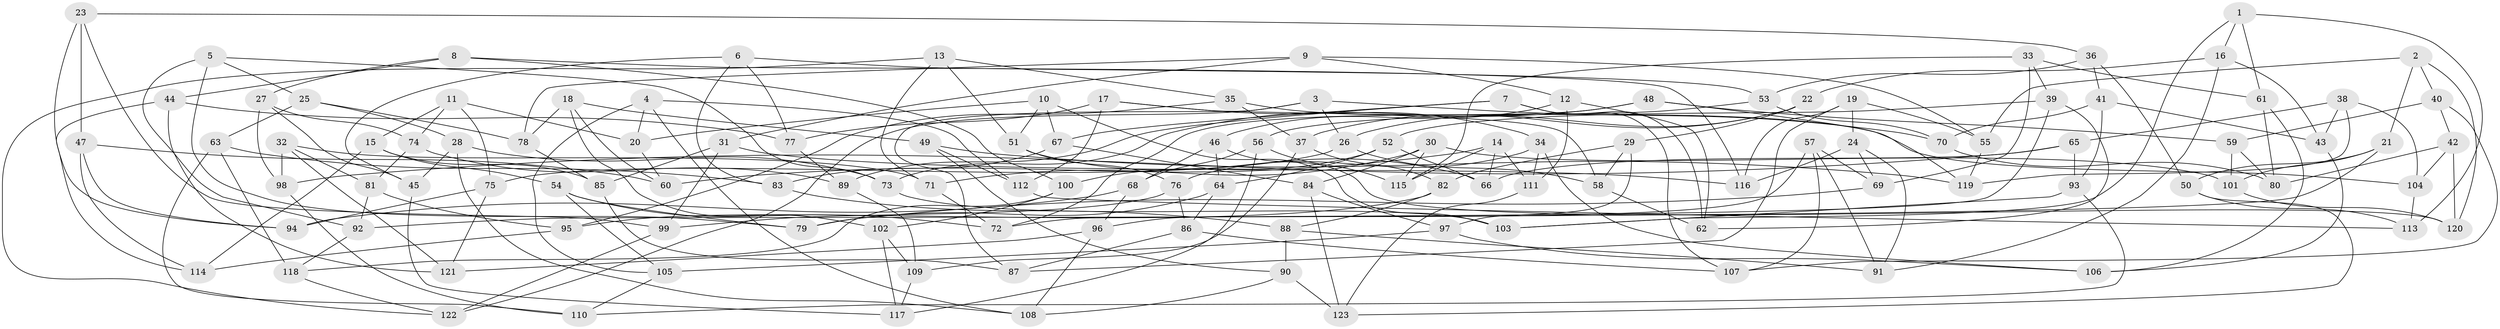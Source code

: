 // coarse degree distribution, {5: 0.1111111111111111, 3: 0.2777777777777778, 6: 0.1111111111111111, 4: 0.16666666666666666, 9: 0.05555555555555555, 11: 0.027777777777777776, 8: 0.05555555555555555, 16: 0.027777777777777776, 7: 0.05555555555555555, 10: 0.08333333333333333, 13: 0.027777777777777776}
// Generated by graph-tools (version 1.1) at 2025/01/03/04/25 22:01:11]
// undirected, 123 vertices, 246 edges
graph export_dot {
graph [start="1"]
  node [color=gray90,style=filled];
  1;
  2;
  3;
  4;
  5;
  6;
  7;
  8;
  9;
  10;
  11;
  12;
  13;
  14;
  15;
  16;
  17;
  18;
  19;
  20;
  21;
  22;
  23;
  24;
  25;
  26;
  27;
  28;
  29;
  30;
  31;
  32;
  33;
  34;
  35;
  36;
  37;
  38;
  39;
  40;
  41;
  42;
  43;
  44;
  45;
  46;
  47;
  48;
  49;
  50;
  51;
  52;
  53;
  54;
  55;
  56;
  57;
  58;
  59;
  60;
  61;
  62;
  63;
  64;
  65;
  66;
  67;
  68;
  69;
  70;
  71;
  72;
  73;
  74;
  75;
  76;
  77;
  78;
  79;
  80;
  81;
  82;
  83;
  84;
  85;
  86;
  87;
  88;
  89;
  90;
  91;
  92;
  93;
  94;
  95;
  96;
  97;
  98;
  99;
  100;
  101;
  102;
  103;
  104;
  105;
  106;
  107;
  108;
  109;
  110;
  111;
  112;
  113;
  114;
  115;
  116;
  117;
  118;
  119;
  120;
  121;
  122;
  123;
  1 -- 61;
  1 -- 113;
  1 -- 16;
  1 -- 103;
  2 -- 40;
  2 -- 21;
  2 -- 55;
  2 -- 120;
  3 -- 26;
  3 -- 70;
  3 -- 87;
  3 -- 122;
  4 -- 20;
  4 -- 108;
  4 -- 105;
  4 -- 112;
  5 -- 25;
  5 -- 79;
  5 -- 92;
  5 -- 73;
  6 -- 77;
  6 -- 45;
  6 -- 53;
  6 -- 83;
  7 -- 89;
  7 -- 67;
  7 -- 62;
  7 -- 107;
  8 -- 44;
  8 -- 27;
  8 -- 100;
  8 -- 116;
  9 -- 55;
  9 -- 12;
  9 -- 31;
  9 -- 78;
  10 -- 51;
  10 -- 20;
  10 -- 103;
  10 -- 67;
  11 -- 75;
  11 -- 20;
  11 -- 74;
  11 -- 15;
  12 -- 111;
  12 -- 62;
  12 -- 46;
  13 -- 71;
  13 -- 122;
  13 -- 51;
  13 -- 35;
  14 -- 115;
  14 -- 111;
  14 -- 66;
  14 -- 60;
  15 -- 85;
  15 -- 54;
  15 -- 114;
  16 -- 43;
  16 -- 91;
  16 -- 22;
  17 -- 34;
  17 -- 58;
  17 -- 112;
  17 -- 77;
  18 -- 78;
  18 -- 60;
  18 -- 102;
  18 -- 49;
  19 -- 116;
  19 -- 55;
  19 -- 87;
  19 -- 24;
  20 -- 60;
  21 -- 92;
  21 -- 50;
  21 -- 101;
  22 -- 37;
  22 -- 29;
  22 -- 26;
  23 -- 36;
  23 -- 99;
  23 -- 47;
  23 -- 94;
  24 -- 69;
  24 -- 91;
  24 -- 116;
  25 -- 63;
  25 -- 28;
  25 -- 78;
  26 -- 75;
  26 -- 58;
  27 -- 74;
  27 -- 98;
  27 -- 45;
  28 -- 73;
  28 -- 45;
  28 -- 108;
  29 -- 82;
  29 -- 58;
  29 -- 97;
  30 -- 101;
  30 -- 84;
  30 -- 71;
  30 -- 115;
  31 -- 116;
  31 -- 85;
  31 -- 99;
  32 -- 71;
  32 -- 121;
  32 -- 81;
  32 -- 98;
  33 -- 69;
  33 -- 61;
  33 -- 39;
  33 -- 115;
  34 -- 111;
  34 -- 76;
  34 -- 106;
  35 -- 104;
  35 -- 95;
  35 -- 37;
  36 -- 50;
  36 -- 53;
  36 -- 41;
  37 -- 82;
  37 -- 109;
  38 -- 119;
  38 -- 65;
  38 -- 43;
  38 -- 104;
  39 -- 62;
  39 -- 72;
  39 -- 52;
  40 -- 59;
  40 -- 107;
  40 -- 42;
  41 -- 43;
  41 -- 93;
  41 -- 70;
  42 -- 120;
  42 -- 80;
  42 -- 104;
  43 -- 106;
  44 -- 121;
  44 -- 77;
  44 -- 114;
  45 -- 117;
  46 -- 64;
  46 -- 120;
  46 -- 68;
  47 -- 60;
  47 -- 114;
  47 -- 94;
  48 -- 119;
  48 -- 73;
  48 -- 59;
  48 -- 72;
  49 -- 112;
  49 -- 90;
  49 -- 119;
  50 -- 113;
  50 -- 123;
  51 -- 66;
  51 -- 76;
  52 -- 66;
  52 -- 64;
  52 -- 100;
  53 -- 56;
  53 -- 70;
  54 -- 105;
  54 -- 72;
  54 -- 79;
  55 -- 119;
  56 -- 68;
  56 -- 117;
  56 -- 115;
  57 -- 96;
  57 -- 107;
  57 -- 91;
  57 -- 69;
  58 -- 62;
  59 -- 101;
  59 -- 80;
  61 -- 80;
  61 -- 106;
  63 -- 110;
  63 -- 83;
  63 -- 118;
  64 -- 86;
  64 -- 79;
  65 -- 66;
  65 -- 98;
  65 -- 93;
  67 -- 83;
  67 -- 84;
  68 -- 96;
  68 -- 94;
  69 -- 79;
  70 -- 80;
  71 -- 72;
  73 -- 103;
  74 -- 89;
  74 -- 81;
  75 -- 94;
  75 -- 121;
  76 -- 99;
  76 -- 86;
  77 -- 89;
  78 -- 85;
  81 -- 95;
  81 -- 92;
  82 -- 95;
  82 -- 88;
  83 -- 88;
  84 -- 123;
  84 -- 97;
  85 -- 87;
  86 -- 87;
  86 -- 107;
  88 -- 91;
  88 -- 90;
  89 -- 109;
  90 -- 108;
  90 -- 123;
  92 -- 118;
  93 -- 110;
  93 -- 103;
  95 -- 114;
  96 -- 108;
  96 -- 121;
  97 -- 106;
  97 -- 105;
  98 -- 110;
  99 -- 122;
  100 -- 102;
  100 -- 118;
  101 -- 120;
  102 -- 117;
  102 -- 109;
  104 -- 113;
  105 -- 110;
  109 -- 117;
  111 -- 123;
  112 -- 113;
  118 -- 122;
}
